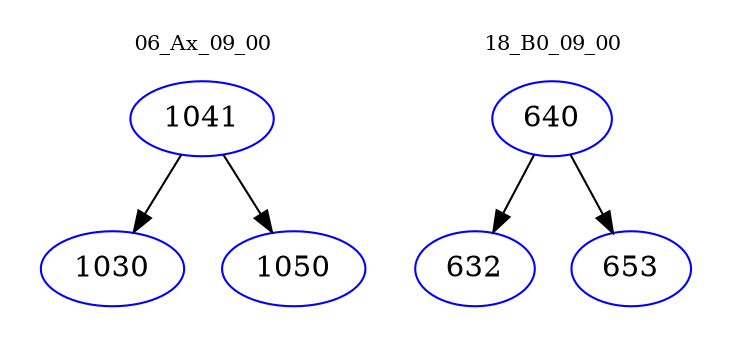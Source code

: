 digraph{
subgraph cluster_0 {
color = white
label = "06_Ax_09_00";
fontsize=10;
T0_1041 [label="1041", color="blue"]
T0_1041 -> T0_1030 [color="black"]
T0_1030 [label="1030", color="blue"]
T0_1041 -> T0_1050 [color="black"]
T0_1050 [label="1050", color="blue"]
}
subgraph cluster_1 {
color = white
label = "18_B0_09_00";
fontsize=10;
T1_640 [label="640", color="blue"]
T1_640 -> T1_632 [color="black"]
T1_632 [label="632", color="blue"]
T1_640 -> T1_653 [color="black"]
T1_653 [label="653", color="blue"]
}
}
